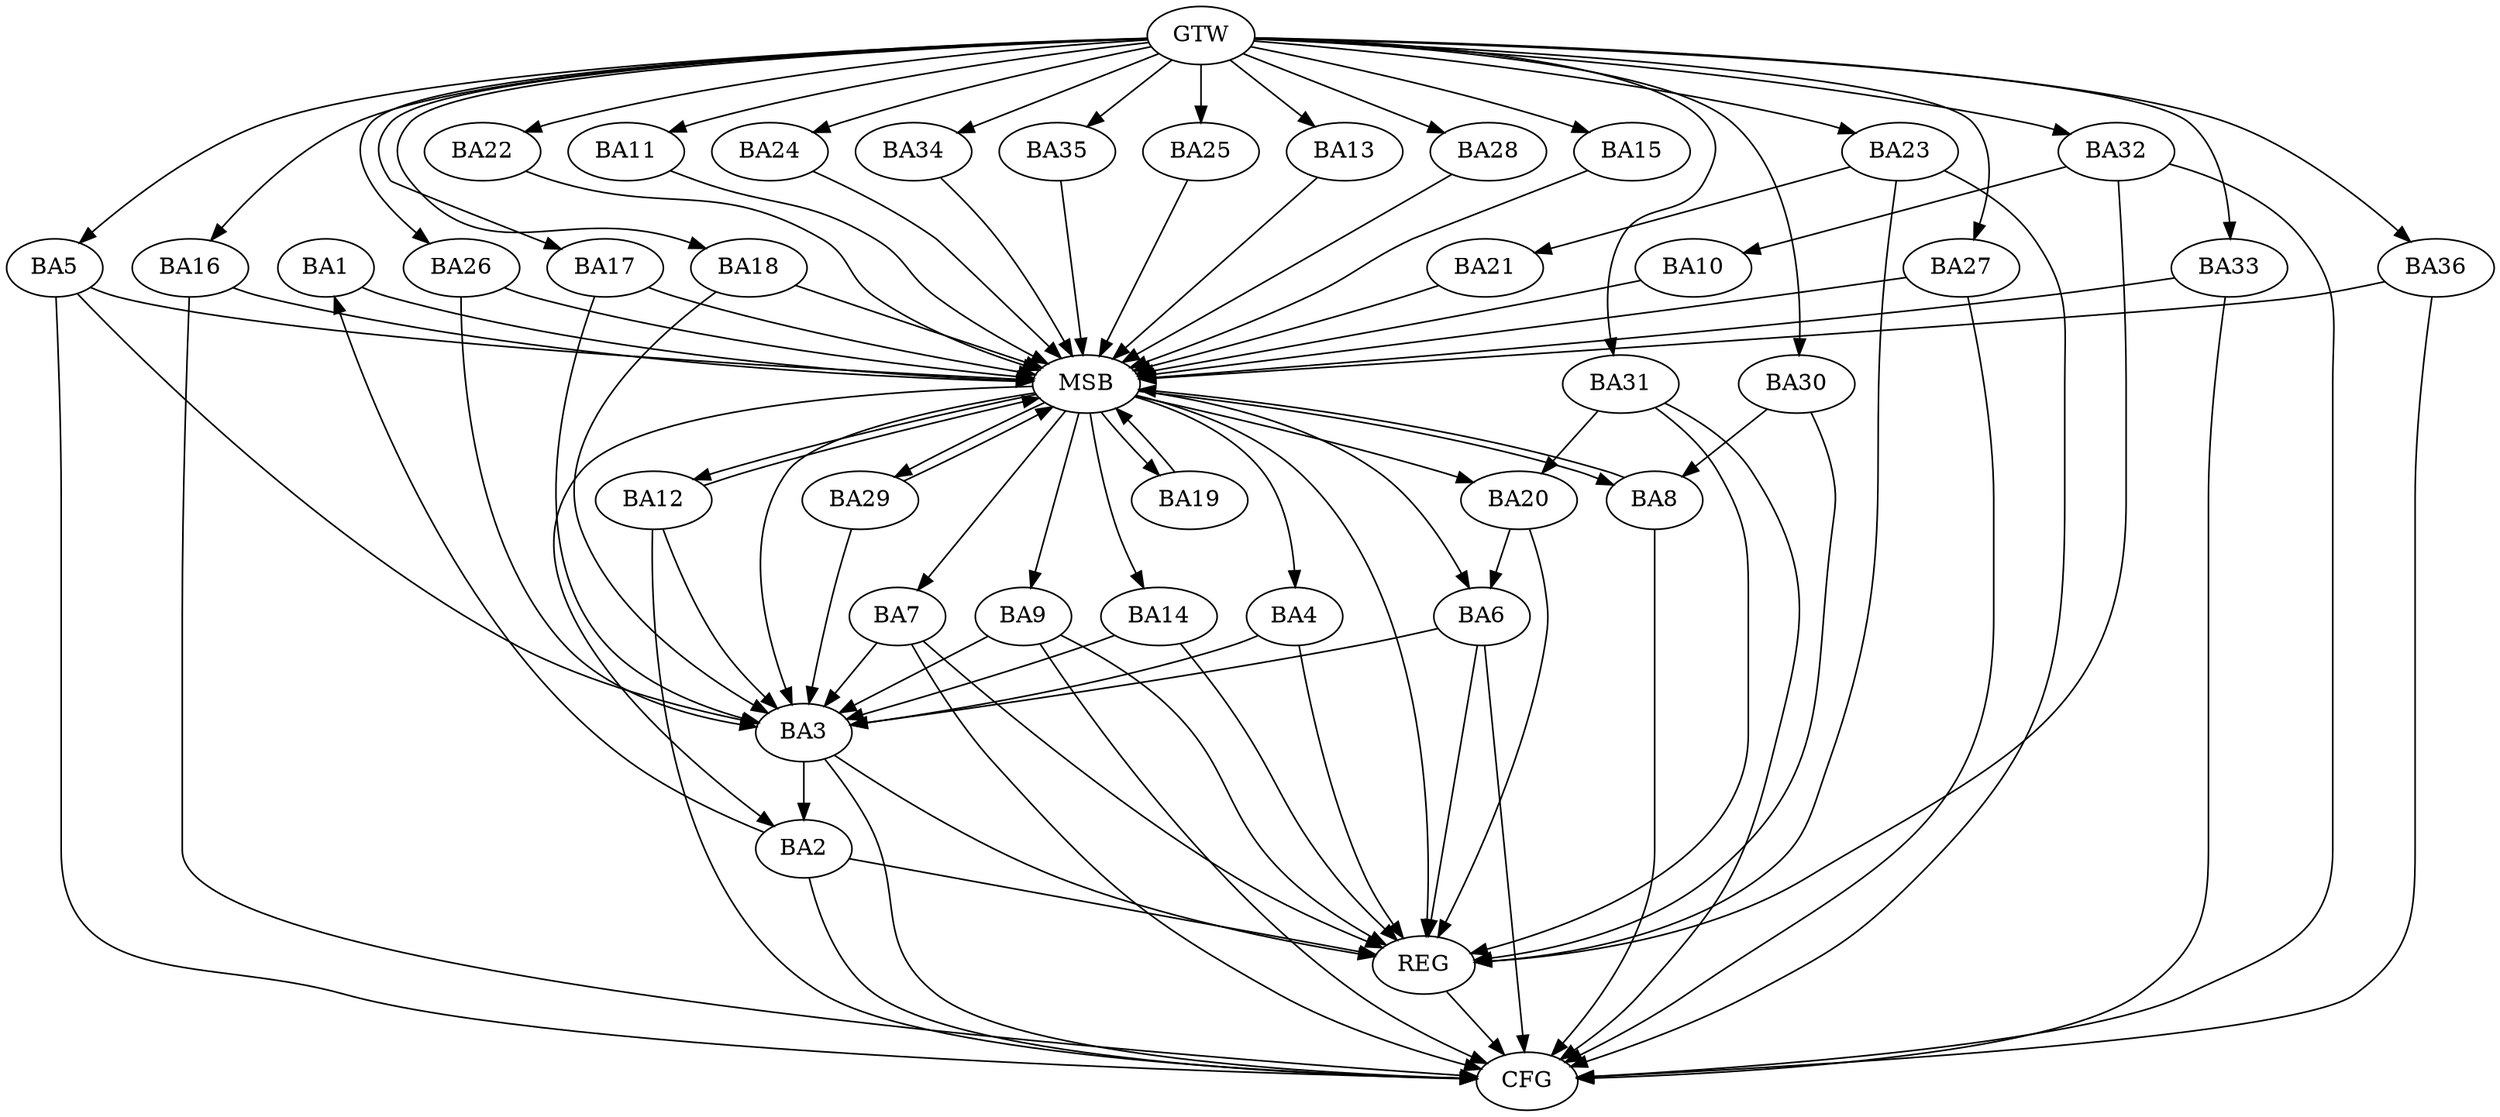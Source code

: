 strict digraph G {
  BA1 [ label="BA1" ];
  BA2 [ label="BA2" ];
  BA3 [ label="BA3" ];
  BA4 [ label="BA4" ];
  BA5 [ label="BA5" ];
  BA6 [ label="BA6" ];
  BA7 [ label="BA7" ];
  BA8 [ label="BA8" ];
  BA9 [ label="BA9" ];
  BA10 [ label="BA10" ];
  BA11 [ label="BA11" ];
  BA12 [ label="BA12" ];
  BA13 [ label="BA13" ];
  BA14 [ label="BA14" ];
  BA15 [ label="BA15" ];
  BA16 [ label="BA16" ];
  BA17 [ label="BA17" ];
  BA18 [ label="BA18" ];
  BA19 [ label="BA19" ];
  BA20 [ label="BA20" ];
  BA21 [ label="BA21" ];
  BA22 [ label="BA22" ];
  BA23 [ label="BA23" ];
  BA24 [ label="BA24" ];
  BA25 [ label="BA25" ];
  BA26 [ label="BA26" ];
  BA27 [ label="BA27" ];
  BA28 [ label="BA28" ];
  BA29 [ label="BA29" ];
  BA30 [ label="BA30" ];
  BA31 [ label="BA31" ];
  BA32 [ label="BA32" ];
  BA33 [ label="BA33" ];
  BA34 [ label="BA34" ];
  BA35 [ label="BA35" ];
  BA36 [ label="BA36" ];
  GTW [ label="GTW" ];
  REG [ label="REG" ];
  MSB [ label="MSB" ];
  CFG [ label="CFG" ];
  BA2 -> BA1;
  BA3 -> BA2;
  BA6 -> BA3;
  BA7 -> BA3;
  BA14 -> BA3;
  BA20 -> BA6;
  BA23 -> BA21;
  BA30 -> BA8;
  BA31 -> BA20;
  BA32 -> BA10;
  GTW -> BA5;
  GTW -> BA11;
  GTW -> BA13;
  GTW -> BA15;
  GTW -> BA16;
  GTW -> BA17;
  GTW -> BA18;
  GTW -> BA22;
  GTW -> BA23;
  GTW -> BA24;
  GTW -> BA25;
  GTW -> BA26;
  GTW -> BA27;
  GTW -> BA28;
  GTW -> BA30;
  GTW -> BA31;
  GTW -> BA32;
  GTW -> BA33;
  GTW -> BA34;
  GTW -> BA35;
  GTW -> BA36;
  BA2 -> REG;
  BA3 -> REG;
  BA4 -> REG;
  BA6 -> REG;
  BA7 -> REG;
  BA9 -> REG;
  BA14 -> REG;
  BA20 -> REG;
  BA23 -> REG;
  BA30 -> REG;
  BA31 -> REG;
  BA32 -> REG;
  BA1 -> MSB;
  MSB -> BA2;
  MSB -> REG;
  BA5 -> MSB;
  BA8 -> MSB;
  MSB -> BA4;
  BA10 -> MSB;
  MSB -> BA9;
  BA11 -> MSB;
  BA12 -> MSB;
  BA13 -> MSB;
  MSB -> BA6;
  BA15 -> MSB;
  BA16 -> MSB;
  BA17 -> MSB;
  BA18 -> MSB;
  MSB -> BA7;
  BA19 -> MSB;
  MSB -> BA8;
  BA21 -> MSB;
  BA22 -> MSB;
  BA24 -> MSB;
  MSB -> BA3;
  BA25 -> MSB;
  MSB -> BA19;
  BA26 -> MSB;
  MSB -> BA20;
  BA27 -> MSB;
  BA28 -> MSB;
  BA29 -> MSB;
  MSB -> BA12;
  BA33 -> MSB;
  MSB -> BA14;
  BA34 -> MSB;
  BA35 -> MSB;
  MSB -> BA29;
  BA36 -> MSB;
  BA32 -> CFG;
  BA8 -> CFG;
  BA3 -> CFG;
  BA27 -> CFG;
  BA12 -> CFG;
  BA6 -> CFG;
  BA5 -> CFG;
  BA33 -> CFG;
  BA9 -> CFG;
  BA36 -> CFG;
  BA31 -> CFG;
  BA16 -> CFG;
  BA7 -> CFG;
  BA23 -> CFG;
  BA2 -> CFG;
  REG -> CFG;
  BA5 -> BA3;
  BA17 -> BA3;
  BA9 -> BA3;
  BA12 -> BA3;
  BA4 -> BA3;
  BA26 -> BA3;
  BA29 -> BA3;
  BA18 -> BA3;
}
